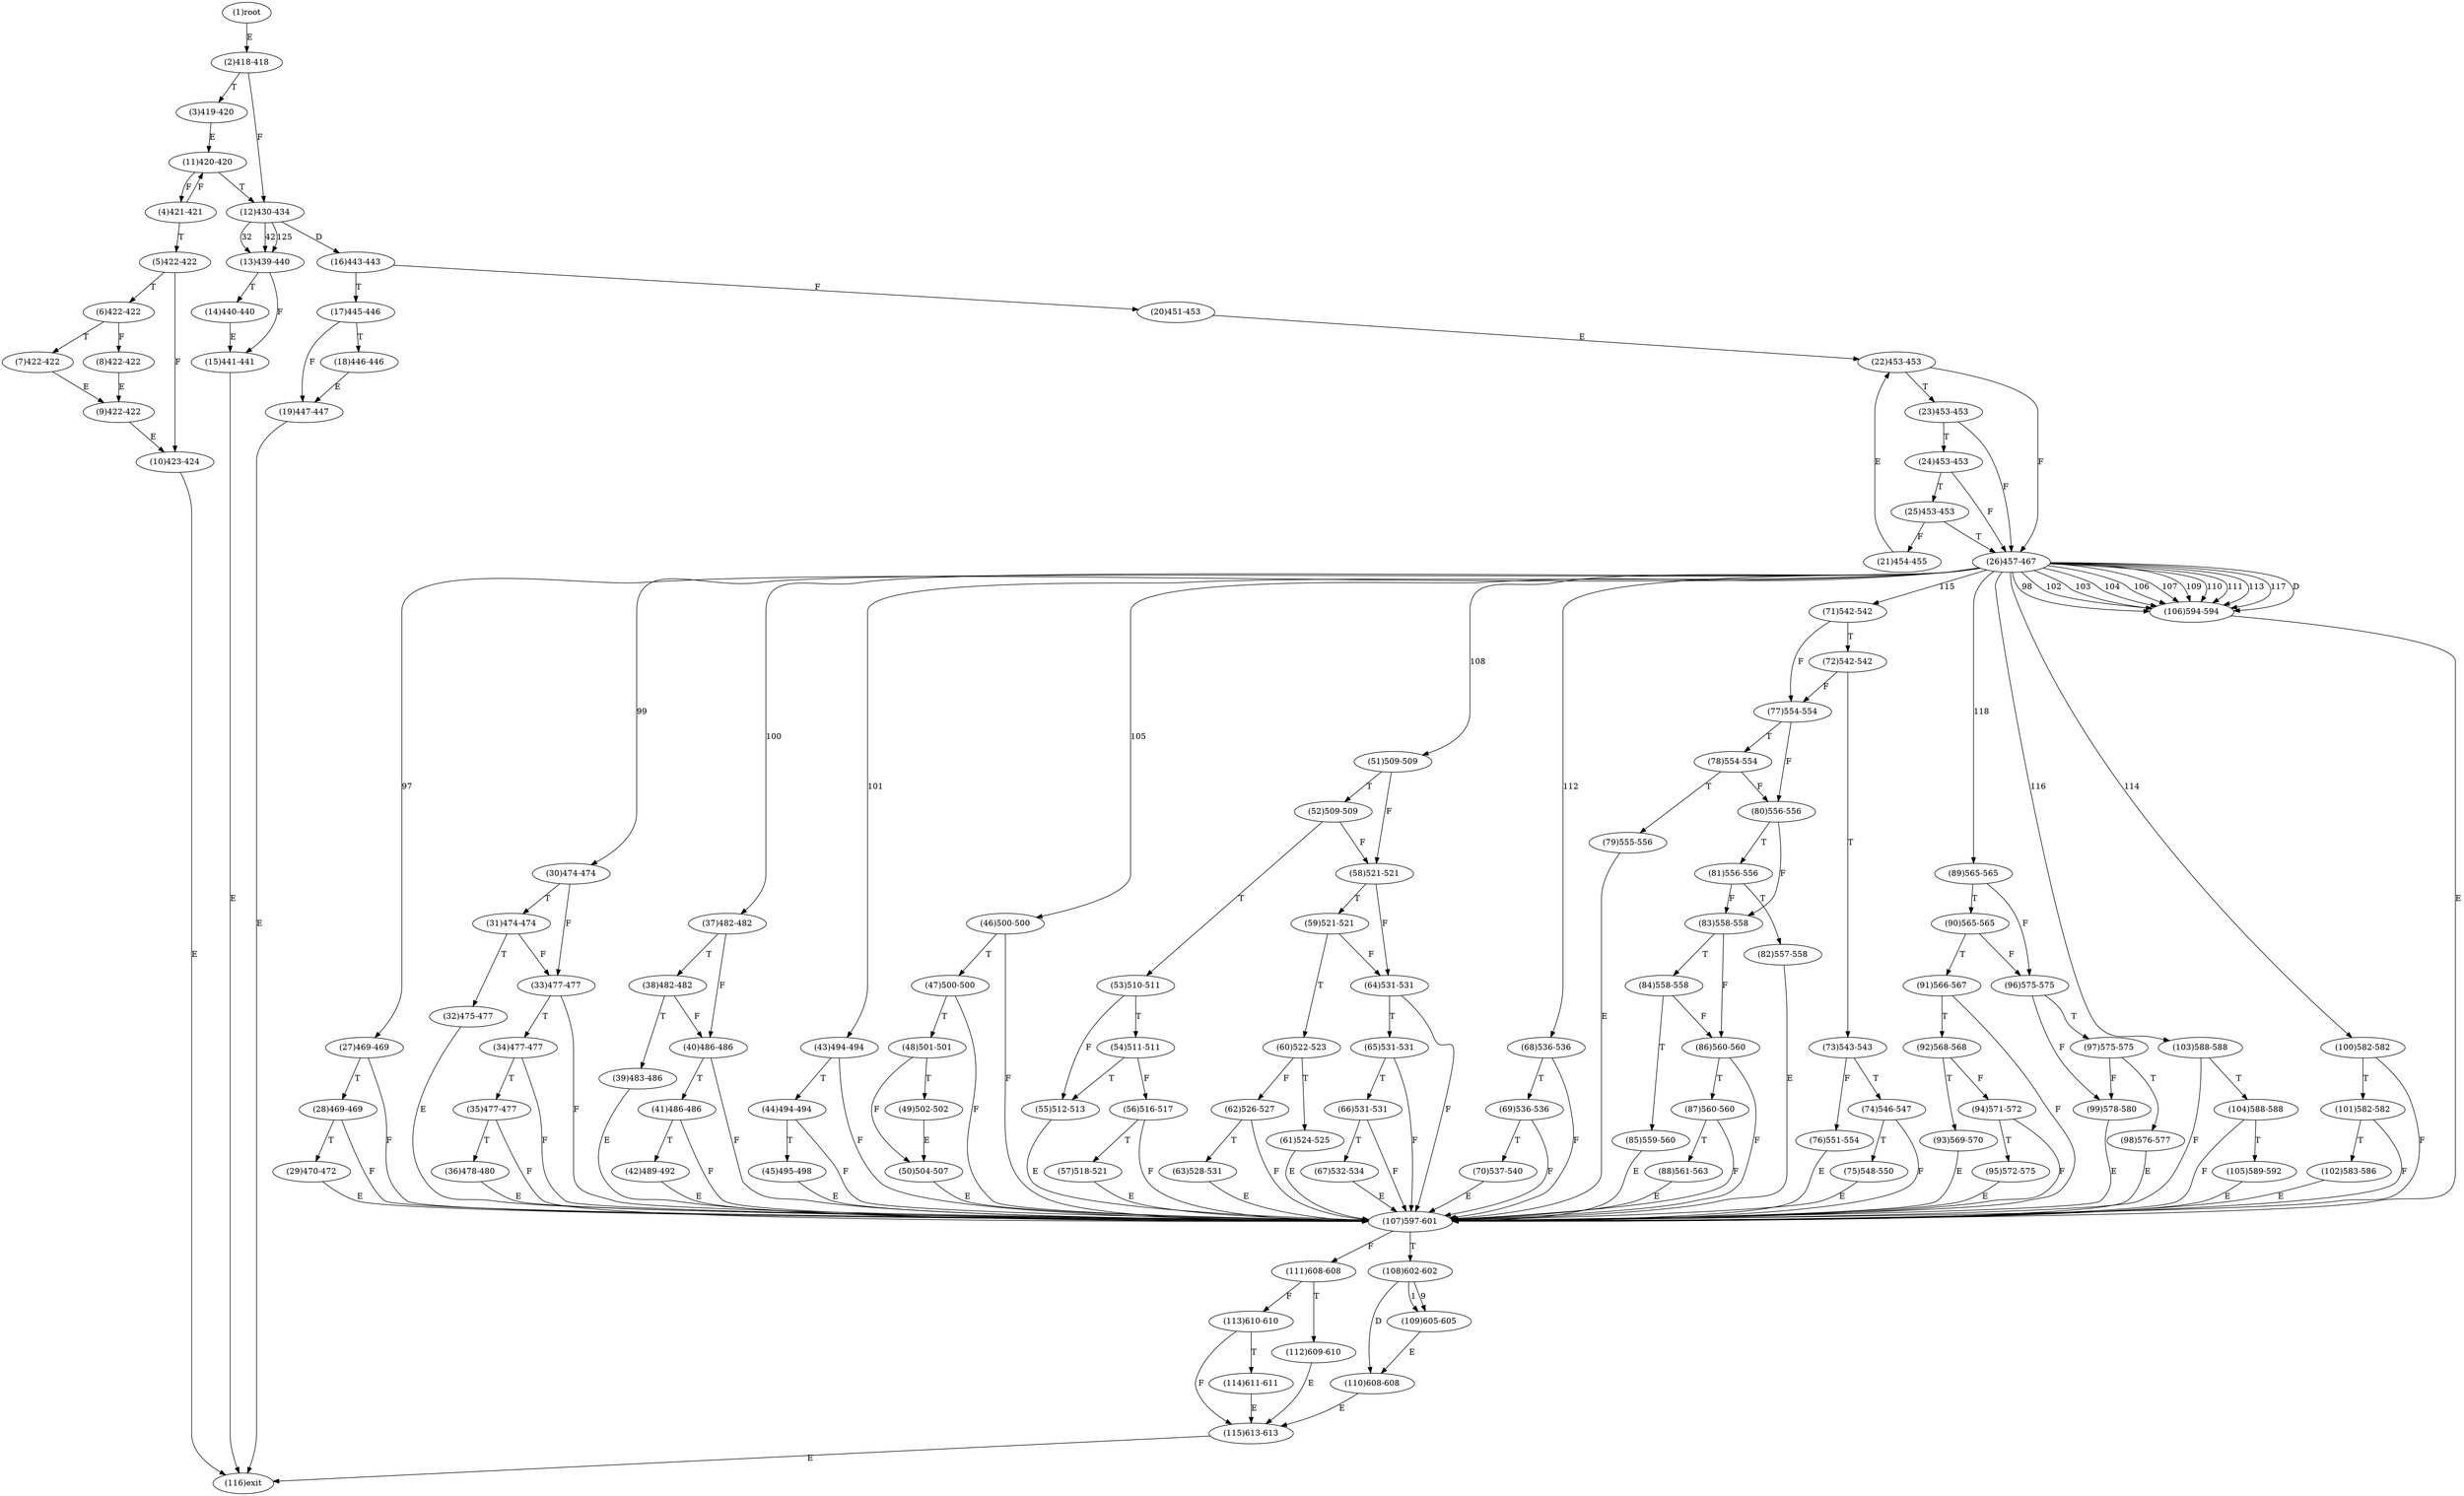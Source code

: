 digraph "" { 
1[ label="(1)root"];
2[ label="(2)418-418"];
3[ label="(3)419-420"];
4[ label="(4)421-421"];
5[ label="(5)422-422"];
6[ label="(6)422-422"];
7[ label="(7)422-422"];
8[ label="(8)422-422"];
9[ label="(9)422-422"];
10[ label="(10)423-424"];
11[ label="(11)420-420"];
12[ label="(12)430-434"];
13[ label="(13)439-440"];
14[ label="(14)440-440"];
15[ label="(15)441-441"];
17[ label="(17)445-446"];
16[ label="(16)443-443"];
19[ label="(19)447-447"];
18[ label="(18)446-446"];
21[ label="(21)454-455"];
20[ label="(20)451-453"];
23[ label="(23)453-453"];
22[ label="(22)453-453"];
25[ label="(25)453-453"];
24[ label="(24)453-453"];
27[ label="(27)469-469"];
26[ label="(26)457-467"];
29[ label="(29)470-472"];
28[ label="(28)469-469"];
31[ label="(31)474-474"];
30[ label="(30)474-474"];
34[ label="(34)477-477"];
35[ label="(35)477-477"];
32[ label="(32)475-477"];
33[ label="(33)477-477"];
38[ label="(38)482-482"];
39[ label="(39)483-486"];
36[ label="(36)478-480"];
37[ label="(37)482-482"];
42[ label="(42)489-492"];
43[ label="(43)494-494"];
40[ label="(40)486-486"];
41[ label="(41)486-486"];
46[ label="(46)500-500"];
47[ label="(47)500-500"];
44[ label="(44)494-494"];
45[ label="(45)495-498"];
51[ label="(51)509-509"];
50[ label="(50)504-507"];
49[ label="(49)502-502"];
48[ label="(48)501-501"];
55[ label="(55)512-513"];
54[ label="(54)511-511"];
53[ label="(53)510-511"];
52[ label="(52)509-509"];
59[ label="(59)521-521"];
58[ label="(58)521-521"];
57[ label="(57)518-521"];
56[ label="(56)516-517"];
63[ label="(63)528-531"];
62[ label="(62)526-527"];
61[ label="(61)524-525"];
60[ label="(60)522-523"];
68[ label="(68)536-536"];
69[ label="(69)536-536"];
70[ label="(70)537-540"];
71[ label="(71)542-542"];
64[ label="(64)531-531"];
65[ label="(65)531-531"];
66[ label="(66)531-531"];
67[ label="(67)532-534"];
76[ label="(76)551-554"];
77[ label="(77)554-554"];
78[ label="(78)554-554"];
79[ label="(79)555-556"];
72[ label="(72)542-542"];
73[ label="(73)543-543"];
74[ label="(74)546-547"];
75[ label="(75)548-550"];
85[ label="(85)559-560"];
84[ label="(84)558-558"];
87[ label="(87)560-560"];
86[ label="(86)560-560"];
81[ label="(81)556-556"];
80[ label="(80)556-556"];
83[ label="(83)558-558"];
82[ label="(82)557-558"];
93[ label="(93)569-570"];
92[ label="(92)568-568"];
95[ label="(95)572-575"];
94[ label="(94)571-572"];
89[ label="(89)565-565"];
88[ label="(88)561-563"];
91[ label="(91)566-567"];
90[ label="(90)565-565"];
102[ label="(102)583-586"];
103[ label="(103)588-588"];
100[ label="(100)582-582"];
101[ label="(101)582-582"];
98[ label="(98)576-577"];
99[ label="(99)578-580"];
96[ label="(96)575-575"];
97[ label="(97)575-575"];
110[ label="(110)608-608"];
111[ label="(111)608-608"];
108[ label="(108)602-602"];
109[ label="(109)605-605"];
106[ label="(106)594-594"];
107[ label="(107)597-601"];
104[ label="(104)588-588"];
105[ label="(105)589-592"];
116[ label="(116)exit"];
115[ label="(115)613-613"];
114[ label="(114)611-611"];
113[ label="(113)610-610"];
112[ label="(112)609-610"];
1->2[ label="E"];
2->12[ label="F"];
2->3[ label="T"];
3->11[ label="E"];
4->11[ label="F"];
4->5[ label="T"];
5->10[ label="F"];
5->6[ label="T"];
6->8[ label="F"];
6->7[ label="T"];
7->9[ label="E"];
8->9[ label="E"];
9->10[ label="E"];
10->116[ label="E"];
11->4[ label="F"];
11->12[ label="T"];
12->13[ label="32"];
12->13[ label="42"];
12->13[ label="125"];
12->16[ label="D"];
13->15[ label="F"];
13->14[ label="T"];
14->15[ label="E"];
15->116[ label="E"];
16->20[ label="F"];
16->17[ label="T"];
17->19[ label="F"];
17->18[ label="T"];
18->19[ label="E"];
19->116[ label="E"];
20->22[ label="E"];
21->22[ label="E"];
22->26[ label="F"];
22->23[ label="T"];
23->26[ label="F"];
23->24[ label="T"];
24->26[ label="F"];
24->25[ label="T"];
25->21[ label="F"];
25->26[ label="T"];
26->27[ label="97"];
26->106[ label="98"];
26->30[ label="99"];
26->37[ label="100"];
26->43[ label="101"];
26->106[ label="102"];
26->106[ label="103"];
26->106[ label="104"];
26->46[ label="105"];
26->106[ label="106"];
26->106[ label="107"];
26->51[ label="108"];
26->106[ label="109"];
26->106[ label="110"];
26->106[ label="111"];
26->68[ label="112"];
26->106[ label="113"];
26->100[ label="114"];
26->71[ label="115"];
26->103[ label="116"];
26->106[ label="117"];
26->89[ label="118"];
26->106[ label="D"];
27->107[ label="F"];
27->28[ label="T"];
28->107[ label="F"];
28->29[ label="T"];
29->107[ label="E"];
30->33[ label="F"];
30->31[ label="T"];
31->33[ label="F"];
31->32[ label="T"];
32->107[ label="E"];
33->107[ label="F"];
33->34[ label="T"];
34->107[ label="F"];
34->35[ label="T"];
35->107[ label="F"];
35->36[ label="T"];
36->107[ label="E"];
37->40[ label="F"];
37->38[ label="T"];
38->40[ label="F"];
38->39[ label="T"];
39->107[ label="E"];
40->107[ label="F"];
40->41[ label="T"];
41->107[ label="F"];
41->42[ label="T"];
42->107[ label="E"];
43->107[ label="F"];
43->44[ label="T"];
44->107[ label="F"];
44->45[ label="T"];
45->107[ label="E"];
46->107[ label="F"];
46->47[ label="T"];
47->107[ label="F"];
47->48[ label="T"];
48->50[ label="F"];
48->49[ label="T"];
49->50[ label="E"];
50->107[ label="E"];
51->58[ label="F"];
51->52[ label="T"];
52->58[ label="F"];
52->53[ label="T"];
53->55[ label="F"];
53->54[ label="T"];
54->56[ label="F"];
54->55[ label="T"];
55->107[ label="E"];
56->107[ label="F"];
56->57[ label="T"];
57->107[ label="E"];
58->64[ label="F"];
58->59[ label="T"];
59->64[ label="F"];
59->60[ label="T"];
60->62[ label="F"];
60->61[ label="T"];
61->107[ label="E"];
62->107[ label="F"];
62->63[ label="T"];
63->107[ label="E"];
64->107[ label="F"];
64->65[ label="T"];
65->107[ label="F"];
65->66[ label="T"];
66->107[ label="F"];
66->67[ label="T"];
67->107[ label="E"];
68->107[ label="F"];
68->69[ label="T"];
69->107[ label="F"];
69->70[ label="T"];
70->107[ label="E"];
71->77[ label="F"];
71->72[ label="T"];
72->77[ label="F"];
72->73[ label="T"];
73->76[ label="F"];
73->74[ label="T"];
74->107[ label="F"];
74->75[ label="T"];
75->107[ label="E"];
76->107[ label="E"];
77->80[ label="F"];
77->78[ label="T"];
78->80[ label="F"];
78->79[ label="T"];
79->107[ label="E"];
80->83[ label="F"];
80->81[ label="T"];
81->83[ label="F"];
81->82[ label="T"];
82->107[ label="E"];
83->86[ label="F"];
83->84[ label="T"];
84->86[ label="F"];
84->85[ label="T"];
85->107[ label="E"];
86->107[ label="F"];
86->87[ label="T"];
87->107[ label="F"];
87->88[ label="T"];
88->107[ label="E"];
89->96[ label="F"];
89->90[ label="T"];
90->96[ label="F"];
90->91[ label="T"];
91->107[ label="F"];
91->92[ label="T"];
92->94[ label="F"];
92->93[ label="T"];
93->107[ label="E"];
94->107[ label="F"];
94->95[ label="T"];
95->107[ label="E"];
96->99[ label="F"];
96->97[ label="T"];
97->99[ label="F"];
97->98[ label="T"];
98->107[ label="E"];
99->107[ label="E"];
100->107[ label="F"];
100->101[ label="T"];
101->107[ label="F"];
101->102[ label="T"];
102->107[ label="E"];
103->107[ label="F"];
103->104[ label="T"];
104->107[ label="F"];
104->105[ label="T"];
105->107[ label="E"];
106->107[ label="E"];
107->111[ label="F"];
107->108[ label="T"];
108->109[ label="1"];
108->109[ label="9"];
108->110[ label="D"];
109->110[ label="E"];
110->115[ label="E"];
111->113[ label="F"];
111->112[ label="T"];
112->115[ label="E"];
113->115[ label="F"];
113->114[ label="T"];
114->115[ label="E"];
115->116[ label="E"];
}